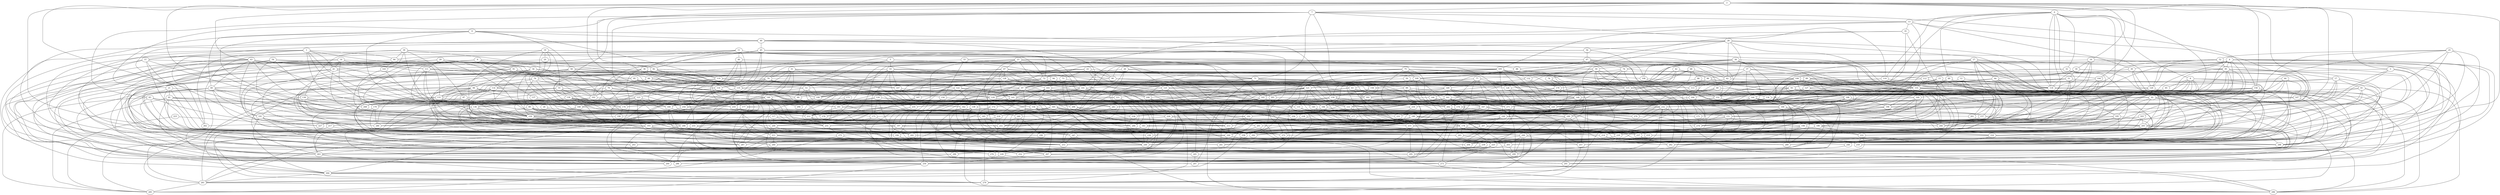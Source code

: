 graph G {
    "0";
    "1";
    "2";
    "3";
    "4";
    "5";
    "6";
    "7";
    "8";
    "9";
    "10";
    "11";
    "12";
    "13";
    "14";
    "15";
    "16";
    "17";
    "18";
    "19";
    "20";
    "21";
    "22";
    "23";
    "24";
    "25";
    "26";
    "27";
    "28";
    "29";
    "30";
    "31";
    "32";
    "33";
    "34";
    "35";
    "36";
    "37";
    "38";
    "39";
    "40";
    "41";
    "42";
    "43";
    "44";
    "45";
    "46";
    "47";
    "48";
    "49";
    "50";
    "51";
    "52";
    "53";
    "54";
    "55";
    "56";
    "57";
    "58";
    "59";
    "60";
    "61";
    "62";
    "63";
    "64";
    "65";
    "66";
    "67";
    "68";
    "69";
    "70";
    "71";
    "72";
    "73";
    "74";
    "75";
    "76";
    "77";
    "78";
    "79";
    "80";
    "81";
    "82";
    "83";
    "84";
    "85";
    "86";
    "87";
    "88";
    "89";
    "90";
    "91";
    "92";
    "93";
    "94";
    "95";
    "96";
    "97";
    "98";
    "99";
    "100";
    "101";
    "102";
    "103";
    "104";
    "105";
    "106";
    "107";
    "108";
    "109";
    "110";
    "111";
    "112";
    "113";
    "114";
    "115";
    "116";
    "117";
    "118";
    "119";
    "120";
    "121";
    "122";
    "123";
    "124";
    "125";
    "126";
    "127";
    "128";
    "129";
    "130";
    "131";
    "132";
    "133";
    "134";
    "135";
    "136";
    "137";
    "138";
    "139";
    "140";
    "141";
    "142";
    "143";
    "144";
    "145";
    "146";
    "147";
    "148";
    "149";
    "150";
    "151";
    "152";
    "153";
    "154";
    "155";
    "156";
    "157";
    "158";
    "159";
    "160";
    "161";
    "162";
    "163";
    "164";
    "165";
    "166";
    "167";
    "168";
    "169";
    "170";
    "171";
    "172";
    "173";
    "174";
    "175";
    "176";
    "177";
    "178";
    "179";
    "180";
    "181";
    "182";
    "183";
    "184";
    "185";
    "186";
    "187";
    "188";
    "189";
    "190";
    "191";
    "192";
    "193";
    "194";
    "195";
    "196";
    "197";
    "198";
    "199";
    "200";
    "201";
    "202";
    "203";
    "204";
    "205";
    "206";
    "207";
    "208";
    "209";
    "210";
    "211";
    "212";
    "213";
    "214";
    "215";
    "216";
    "217";
    "218";
    "219";
    "220";
    "221";
    "222";
    "223";
    "224";
    "225";
    "226";
    "227";
    "228";
    "229";
    "230";
    "231";
    "232";
    "233";
    "234";
    "235";
    "236";
    "237";
    "238";
    "239";
    "240";
    "241";
    "242";
    "243";
    "244";
    "245";
    "246";
    "247";
    "248";
    "249";
    "250";
    "251";
    "252";
    "253";
    "254";
    "255";
    "256";
    "257";
    "258";
    "259";
    "260";
    "261";
    "262";
    "263";
    "264";
    "265";
    "266";
    "267";
    "268";
    "269";
    "270";
    "271";
    "272";
    "273";
    "274";
    "275";
    "276";
    "277";
    "278";
    "279";
    "280";
    "281";
    "282";
    "283";
    "284";
    "285";
    "286";
    "287";
    "288";
    "289";
    "290";
    "291";
    "292";
    "293";
    "294";
    "295";
    "296";
    "297";
    "298";
    "299";
    "123" -- "254";
    "80" -- "185";
    "52" -- "114";
    "186" -- "222";
    "122" -- "153";
    "174" -- "192";
    "51" -- "148";
    "140" -- "255";
    "34" -- "115";
    "68" -- "92";
    "46" -- "105";
    "263" -- "279";
    "67" -- "273";
    "158" -- "159";
    "85" -- "198";
    "19" -- "59";
    "18" -- "51";
    "16" -- "182";
    "80" -- "212";
    "104" -- "151";
    "55" -- "271";
    "226" -- "249";
    "166" -- "289";
    "85" -- "239";
    "221" -- "252";
    "93" -- "177";
    "2" -- "3";
    "49" -- "251";
    "103" -- "154";
    "188" -- "277";
    "113" -- "238";
    "151" -- "296";
    "98" -- "233";
    "197" -- "242";
    "86" -- "113";
    "75" -- "211";
    "90" -- "239";
    "222" -- "291";
    "39" -- "138";
    "156" -- "239";
    "154" -- "267";
    "25" -- "272";
    "187" -- "212";
    "4" -- "154";
    "101" -- "279";
    "80" -- "197";
    "243" -- "296";
    "45" -- "230";
    "87" -- "295";
    "39" -- "72";
    "46" -- "177";
    "169" -- "242";
    "167" -- "256";
    "57" -- "82";
    "57" -- "217";
    "111" -- "112";
    "153" -- "192";
    "35" -- "149";
    "78" -- "272";
    "9" -- "119";
    "106" -- "220";
    "36" -- "141";
    "281" -- "285";
    "129" -- "244";
    "14" -- "170";
    "160" -- "212";
    "210" -- "242";
    "123" -- "263";
    "107" -- "129";
    "166" -- "242";
    "2" -- "255";
    "6" -- "161";
    "170" -- "280";
    "140" -- "283";
    "214" -- "282";
    "119" -- "122";
    "103" -- "253";
    "11" -- "82";
    "85" -- "195";
    "102" -- "281";
    "127" -- "174";
    "148" -- "257";
    "2" -- "7";
    "232" -- "290";
    "22" -- "200";
    "100" -- "243";
    "67" -- "229";
    "63" -- "246";
    "101" -- "210";
    "149" -- "153";
    "43" -- "111";
    "72" -- "258";
    "14" -- "131";
    "185" -- "251";
    "73" -- "249";
    "125" -- "244";
    "176" -- "190";
    "128" -- "254";
    "98" -- "170";
    "97" -- "244";
    "1" -- "136";
    "53" -- "218";
    "26" -- "170";
    "49" -- "275";
    "56" -- "67";
    "195" -- "237";
    "109" -- "135";
    "197" -- "287";
    "146" -- "202";
    "151" -- "228";
    "167" -- "291";
    "92" -- "220";
    "191" -- "293";
    "31" -- "270";
    "144" -- "210";
    "45" -- "116";
    "34" -- "79";
    "108" -- "239";
    "16" -- "281";
    "101" -- "229";
    "28" -- "118";
    "7" -- "140";
    "126" -- "242";
    "180" -- "233";
    "105" -- "204";
    "55" -- "260";
    "260" -- "286";
    "93" -- "162";
    "36" -- "286";
    "52" -- "289";
    "58" -- "107";
    "96" -- "222";
    "223" -- "285";
    "37" -- "144";
    "232" -- "295";
    "10" -- "199";
    "149" -- "230";
    "117" -- "264";
    "120" -- "288";
    "247" -- "253";
    "53" -- "69";
    "160" -- "259";
    "142" -- "232";
    "4" -- "139";
    "18" -- "147";
    "97" -- "279";
    "8" -- "218";
    "150" -- "197";
    "83" -- "160";
    "44" -- "259";
    "8" -- "298";
    "232" -- "238";
    "179" -- "221";
    "10" -- "106";
    "29" -- "34";
    "159" -- "258";
    "186" -- "224";
    "4" -- "30";
    "46" -- "265";
    "117" -- "229";
    "52" -- "120";
    "11" -- "46";
    "154" -- "213";
    "139" -- "231";
    "90" -- "126";
    "233" -- "286";
    "21" -- "236";
    "65" -- "144";
    "80" -- "193";
    "28" -- "62";
    "91" -- "95";
    "147" -- "259";
    "76" -- "208";
    "88" -- "109";
    "126" -- "257";
    "140" -- "246";
    "23" -- "281";
    "3" -- "157";
    "58" -- "177";
    "43" -- "254";
    "104" -- "235";
    "17" -- "97";
    "71" -- "169";
    "102" -- "185";
    "16" -- "72";
    "43" -- "203";
    "16" -- "268";
    "197" -- "295";
    "59" -- "264";
    "168" -- "230";
    "35" -- "93";
    "19" -- "228";
    "8" -- "232";
    "36" -- "119";
    "31" -- "79";
    "23" -- "213";
    "85" -- "139";
    "178" -- "244";
    "154" -- "292";
    "144" -- "228";
    "81" -- "207";
    "149" -- "189";
    "14" -- "66";
    "212" -- "251";
    "240" -- "296";
    "17" -- "259";
    "42" -- "129";
    "188" -- "284";
    "105" -- "184";
    "17" -- "231";
    "56" -- "108";
    "139" -- "297";
    "16" -- "18";
    "58" -- "179";
    "240" -- "251";
    "211" -- "260";
    "148" -- "189";
    "200" -- "297";
    "140" -- "263";
    "12" -- "232";
    "239" -- "252";
    "71" -- "99";
    "164" -- "197";
    "27" -- "158";
    "98" -- "131";
    "0" -- "49";
    "226" -- "246";
    "167" -- "247";
    "1" -- "262";
    "62" -- "181";
    "263" -- "269";
    "0" -- "148";
    "130" -- "168";
    "38" -- "237";
    "124" -- "206";
    "134" -- "263";
    "226" -- "265";
    "103" -- "148";
    "81" -- "291";
    "175" -- "267";
    "7" -- "156";
    "189" -- "282";
    "82" -- "96";
    "145" -- "157";
    "74" -- "298";
    "23" -- "240";
    "64" -- "236";
    "218" -- "289";
    "165" -- "213";
    "34" -- "136";
    "4" -- "203";
    "141" -- "154";
    "111" -- "154";
    "93" -- "188";
    "205" -- "285";
    "77" -- "275";
    "267" -- "286";
    "125" -- "141";
    "115" -- "187";
    "149" -- "161";
    "29" -- "190";
    "72" -- "171";
    "37" -- "214";
    "44" -- "266";
    "74" -- "104";
    "64" -- "115";
    "130" -- "177";
    "176" -- "279";
    "51" -- "93";
    "38" -- "108";
    "48" -- "199";
    "138" -- "251";
    "174" -- "256";
    "121" -- "249";
    "121" -- "251";
    "81" -- "139";
    "109" -- "186";
    "7" -- "83";
    "205" -- "236";
    "112" -- "155";
    "170" -- "264";
    "34" -- "263";
    "17" -- "266";
    "79" -- "246";
    "174" -- "288";
    "28" -- "287";
    "95" -- "131";
    "18" -- "218";
    "16" -- "208";
    "246" -- "252";
    "59" -- "229";
    "38" -- "282";
    "250" -- "264";
    "52" -- "59";
    "107" -- "183";
    "4" -- "132";
    "43" -- "152";
    "97" -- "153";
    "123" -- "176";
    "144" -- "160";
    "99" -- "250";
    "214" -- "289";
    "123" -- "260";
    "64" -- "281";
    "39" -- "87";
    "28" -- "184";
    "138" -- "269";
    "57" -- "267";
    "60" -- "215";
    "154" -- "240";
    "9" -- "278";
    "58" -- "151";
    "238" -- "262";
    "6" -- "268";
    "32" -- "196";
    "233" -- "272";
    "130" -- "295";
    "55" -- "102";
    "4" -- "120";
    "165" -- "269";
    "165" -- "193";
    "224" -- "288";
    "20" -- "263";
    "69" -- "278";
    "209" -- "290";
    "173" -- "212";
    "74" -- "230";
    "158" -- "274";
    "130" -- "213";
    "132" -- "220";
    "61" -- "200";
    "71" -- "296";
    "114" -- "287";
    "78" -- "148";
    "168" -- "189";
    "0" -- "13";
    "121" -- "160";
    "9" -- "40";
    "43" -- "184";
    "25" -- "253";
    "209" -- "247";
    "159" -- "166";
    "4" -- "213";
    "221" -- "249";
    "75" -- "115";
    "70" -- "154";
    "207" -- "242";
    "29" -- "137";
    "133" -- "189";
    "33" -- "189";
    "164" -- "289";
    "209" -- "211";
    "244" -- "287";
    "139" -- "225";
    "1" -- "66";
    "211" -- "263";
    "191" -- "292";
    "161" -- "205";
    "31" -- "255";
    "197" -- "200";
    "121" -- "142";
    "58" -- "76";
    "122" -- "283";
    "228" -- "291";
    "148" -- "216";
    "23" -- "164";
    "55" -- "265";
    "38" -- "231";
    "198" -- "222";
    "83" -- "217";
    "23" -- "241";
    "196" -- "248";
    "211" -- "253";
    "139" -- "191";
    "60" -- "148";
    "128" -- "184";
    "31" -- "153";
    "0" -- "113";
    "27" -- "127";
    "97" -- "130";
    "77" -- "282";
    "49" -- "189";
    "170" -- "298";
    "23" -- "142";
    "100" -- "219";
    "144" -- "166";
    "13" -- "30";
    "254" -- "270";
    "171" -- "274";
    "22" -- "294";
    "90" -- "256";
    "173" -- "227";
    "106" -- "298";
    "58" -- "287";
    "68" -- "168";
    "221" -- "268";
    "8" -- "65";
    "191" -- "264";
    "9" -- "295";
    "110" -- "237";
    "125" -- "201";
    "199" -- "287";
    "37" -- "62";
    "234" -- "250";
    "127" -- "152";
    "54" -- "194";
    "232" -- "284";
    "155" -- "213";
    "10" -- "206";
    "119" -- "144";
    "23" -- "250";
    "49" -- "118";
    "6" -- "250";
    "50" -- "99";
    "96" -- "101";
    "275" -- "291";
    "120" -- "257";
    "181" -- "215";
    "225" -- "263";
    "92" -- "289";
    "143" -- "181";
    "159" -- "231";
    "66" -- "193";
    "208" -- "236";
    "0" -- "32";
    "157" -- "183";
    "211" -- "245";
    "18" -- "118";
    "96" -- "220";
    "129" -- "133";
    "238" -- "264";
    "203" -- "228";
    "228" -- "250";
    "75" -- "109";
    "177" -- "256";
    "156" -- "236";
    "70" -- "102";
    "147" -- "170";
    "164" -- "267";
    "186" -- "214";
    "71" -- "207";
    "1" -- "287";
    "139" -- "243";
    "21" -- "210";
    "67" -- "88";
    "84" -- "88";
    "79" -- "235";
    "63" -- "259";
    "148" -- "260";
    "27" -- "215";
    "42" -- "202";
    "123" -- "279";
    "187" -- "209";
    "121" -- "140";
    "165" -- "240";
    "76" -- "237";
    "267" -- "273";
    "75" -- "216";
    "10" -- "175";
    "37" -- "72";
    "50" -- "102";
    "90" -- "113";
    "105" -- "159";
    "41" -- "268";
    "82" -- "277";
    "68" -- "229";
    "155" -- "296";
    "59" -- "183";
    "4" -- "198";
    "21" -- "81";
    "105" -- "208";
    "112" -- "179";
    "131" -- "213";
    "41" -- "206";
    "97" -- "278";
    "5" -- "94";
    "250" -- "285";
    "99" -- "278";
    "8" -- "277";
    "111" -- "151";
    "17" -- "196";
    "4" -- "228";
    "51" -- "219";
    "152" -- "185";
    "19" -- "238";
    "55" -- "258";
    "85" -- "96";
    "102" -- "230";
    "119" -- "160";
    "40" -- "262";
    "44" -- "204";
    "193" -- "281";
    "67" -- "74";
    "6" -- "160";
    "165" -- "180";
    "131" -- "288";
    "85" -- "203";
    "75" -- "108";
    "95" -- "101";
    "66" -- "153";
    "60" -- "243";
    "77" -- "176";
    "47" -- "244";
    "210" -- "278";
    "51" -- "251";
    "213" -- "258";
    "66" -- "101";
    "71" -- "217";
    "117" -- "209";
    "55" -- "130";
    "193" -- "298";
    "109" -- "191";
    "39" -- "84";
    "105" -- "132";
    "179" -- "266";
    "121" -- "178";
    "182" -- "292";
    "5" -- "53";
    "35" -- "213";
    "236" -- "249";
    "14" -- "41";
    "64" -- "282";
    "121" -- "263";
    "38" -- "261";
    "26" -- "71";
    "52" -- "259";
    "237" -- "248";
    "189" -- "269";
    "133" -- "198";
    "44" -- "244";
    "28" -- "77";
    "64" -- "211";
    "12" -- "178";
    "217" -- "281";
    "74" -- "251";
    "61" -- "92";
    "89" -- "291";
    "11" -- "125";
    "219" -- "225";
    "32" -- "112";
    "21" -- "204";
    "76" -- "168";
    "67" -- "172";
    "124" -- "181";
    "160" -- "225";
    "174" -- "269";
    "47" -- "139";
    "169" -- "197";
    "94" -- "97";
    "57" -- "252";
    "100" -- "292";
    "53" -- "160";
    "155" -- "261";
    "166" -- "295";
    "122" -- "249";
    "5" -- "10";
    "109" -- "174";
    "154" -- "260";
    "45" -- "120";
    "9" -- "58";
    "52" -- "146";
    "96" -- "199";
    "15" -- "151";
    "224" -- "248";
    "163" -- "205";
    "106" -- "180";
    "114" -- "263";
    "68" -- "270";
    "103" -- "249";
    "24" -- "226";
    "157" -- "205";
    "25" -- "287";
    "192" -- "284";
    "51" -- "155";
    "184" -- "195";
    "0" -- "118";
    "161" -- "162";
    "55" -- "100";
    "189" -- "228";
    "83" -- "285";
    "130" -- "277";
    "46" -- "233";
    "0" -- "271";
    "17" -- "118";
    "149" -- "283";
    "36" -- "70";
    "122" -- "139";
    "234" -- "251";
    "66" -- "120";
    "122" -- "142";
    "215" -- "219";
    "202" -- "273";
    "180" -- "227";
    "18" -- "112";
    "2" -- "135";
    "9" -- "159";
    "11" -- "299";
    "36" -- "228";
    "158" -- "203";
    "142" -- "297";
    "283" -- "298";
    "83" -- "254";
    "45" -- "84";
    "38" -- "74";
    "195" -- "247";
    "6" -- "91";
    "134" -- "197";
    "275" -- "285";
    "185" -- "247";
    "26" -- "109";
    "29" -- "264";
    "114" -- "233";
    "3" -- "288";
    "80" -- "229";
    "16" -- "17";
    "109" -- "237";
    "166" -- "288";
    "109" -- "220";
    "182" -- "202";
    "27" -- "157";
    "59" -- "200";
    "2" -- "196";
    "140" -- "167";
    "118" -- "296";
    "168" -- "251";
    "51" -- "53";
    "112" -- "205";
    "99" -- "146";
    "1" -- "172";
    "101" -- "141";
    "100" -- "207";
    "139" -- "288";
    "188" -- "196";
    "189" -- "193";
    "7" -- "215";
    "69" -- "190";
    "247" -- "296";
    "235" -- "273";
    "98" -- "150";
    "131" -- "212";
    "201" -- "241";
    "224" -- "293";
    "167" -- "255";
    "81" -- "285";
    "85" -- "270";
    "183" -- "194";
    "127" -- "129";
    "64" -- "224";
    "106" -- "225";
    "40" -- "264";
    "3" -- "183";
    "124" -- "230";
    "152" -- "282";
    "83" -- "242";
    "92" -- "274";
    "172" -- "253";
    "218" -- "255";
    "23" -- "178";
    "128" -- "131";
    "28" -- "198";
    "77" -- "97";
    "258" -- "264";
    "30" -- "64";
    "48" -- "270";
    "151" -- "217";
    "96" -- "152";
    "93" -- "136";
    "52" -- "203";
    "89" -- "258";
    "209" -- "249";
    "5" -- "90";
    "223" -- "227";
    "14" -- "129";
    "255" -- "275";
    "121" -- "214";
    "31" -- "211";
    "59" -- "296";
    "72" -- "149";
    "180" -- "193";
    "47" -- "102";
    "37" -- "271";
    "87" -- "251";
    "22" -- "203";
    "61" -- "205";
    "89" -- "152";
    "229" -- "239";
    "91" -- "162";
    "4" -- "85";
    "91" -- "246";
    "43" -- "191";
    "30" -- "260";
    "31" -- "247";
    "62" -- "297";
    "129" -- "172";
    "116" -- "254";
    "147" -- "176";
    "26" -- "185";
    "50" -- "152";
    "103" -- "129";
    "64" -- "212";
    "30" -- "229";
    "39" -- "210";
    "38" -- "79";
    "70" -- "162";
    "57" -- "230";
    "220" -- "225";
    "60" -- "209";
    "202" -- "257";
    "6" -- "212";
    "82" -- "141";
    "72" -- "196";
    "119" -- "205";
    "63" -- "69";
    "28" -- "56";
    "78" -- "179";
    "155" -- "286";
    "210" -- "261";
    "110" -- "125";
    "13" -- "129";
    "265" -- "296";
    "162" -- "295";
    "161" -- "209";
    "40" -- "206";
    "206" -- "243";
    "0" -- "151";
    "25" -- "52";
    "230" -- "255";
    "92" -- "292";
    "144" -- "237";
    "159" -- "178";
    "225" -- "245";
    "141" -- "165";
    "101" -- "208";
    "127" -- "266";
    "27" -- "85";
    "15" -- "229";
    "105" -- "245";
    "75" -- "259";
    "194" -- "241";
    "18" -- "106";
    "27" -- "266";
    "52" -- "109";
    "29" -- "297";
    "31" -- "209";
    "85" -- "207";
    "46" -- "62";
    "22" -- "73";
    "109" -- "121";
    "106" -- "113";
    "179" -- "230";
    "4" -- "252";
    "20" -- "192";
    "34" -- "114";
    "208" -- "214";
    "76" -- "114";
    "103" -- "172";
    "156" -- "175";
    "53" -- "175";
    "14" -- "249";
    "1" -- "84";
    "162" -- "292";
    "8" -- "272";
    "87" -- "236";
    "11" -- "281";
    "11" -- "36";
    "37" -- "295";
    "13" -- "171";
    "77" -- "255";
    "41" -- "290";
    "73" -- "159";
    "225" -- "295";
    "48" -- "86";
    "76" -- "123";
    "14" -- "228";
    "45" -- "204";
    "84" -- "143";
    "7" -- "71";
    "222" -- "259";
    "106" -- "115";
    "271" -- "299";
    "161" -- "177";
    "32" -- "219";
    "57" -- "258";
    "38" -- "66";
    "2" -- "156";
    "225" -- "273";
    "63" -- "220";
    "19" -- "20";
    "79" -- "211";
    "3" -- "89";
    "2" -- "104";
    "67" -- "115";
    "24" -- "236";
    "2" -- "257";
    "118" -- "152";
    "91" -- "193";
    "124" -- "242";
    "111" -- "230";
    "4" -- "266";
    "39" -- "262";
    "261" -- "299";
    "206" -- "234";
    "22" -- "122";
    "11" -- "131";
    "192" -- "213";
    "195" -- "215";
    "123" -- "284";
    "32" -- "258";
    "82" -- "199";
    "11" -- "72";
    "265" -- "290";
    "132" -- "149";
    "7" -- "110";
    "1" -- "41";
    "59" -- "119";
    "6" -- "103";
    "89" -- "100";
    "86" -- "199";
    "55" -- "69";
    "86" -- "134";
    "134" -- "254";
    "202" -- "270";
    "188" -- "274";
    "195" -- "253";
    "28" -- "268";
    "88" -- "232";
    "132" -- "200";
    "148" -- "153";
    "13" -- "105";
    "105" -- "157";
    "188" -- "220";
    "128" -- "158";
    "200" -- "203";
    "122" -- "150";
    "79" -- "182";
    "93" -- "247";
    "175" -- "197";
    "54" -- "269";
    "86" -- "171";
    "180" -- "186";
    "54" -- "129";
    "7" -- "130";
    "173" -- "181";
    "27" -- "225";
    "124" -- "183";
    "169" -- "266";
    "210" -- "240";
    "63" -- "146";
    "81" -- "242";
    "124" -- "175";
    "79" -- "107";
    "120" -- "136";
    "142" -- "234";
    "217" -- "247";
    "108" -- "289";
    "193" -- "253";
    "8" -- "162";
    "31" -- "235";
    "71" -- "121";
    "156" -- "164";
    "161" -- "167";
    "15" -- "195";
    "29" -- "269";
    "80" -- "256";
    "216" -- "240";
    "61" -- "147";
    "146" -- "174";
    "205" -- "237";
    "125" -- "263";
    "34" -- "116";
    "43" -- "62";
    "10" -- "107";
    "156" -- "265";
    "232" -- "234";
    "215" -- "276";
    "75" -- "272";
    "155" -- "161";
    "79" -- "116";
    "40" -- "213";
    "43" -- "60";
    "73" -- "206";
    "4" -- "291";
    "34" -- "272";
    "1" -- "290";
    "10" -- "289";
    "130" -- "220";
    "29" -- "201";
    "104" -- "121";
    "81" -- "237";
    "0" -- "8";
    "102" -- "136";
    "154" -- "228";
    "85" -- "163";
    "92" -- "299";
    "27" -- "134";
    "2" -- "226";
    "237" -- "282";
    "141" -- "293";
    "42" -- "96";
    "152" -- "202";
    "36" -- "208";
    "52" -- "85";
    "54" -- "151";
    "140" -- "294";
    "60" -- "253";
    "172" -- "257";
    "97" -- "141";
    "77" -- "192";
    "175" -- "209";
    "116" -- "221";
    "212" -- "255";
    "152" -- "177";
    "23" -- "237";
    "45" -- "101";
    "110" -- "174";
    "177" -- "286";
    "122" -- "273";
    "94" -- "147";
    "40" -- "57";
    "44" -- "233";
    "0" -- "152";
    "149" -- "199";
    "47" -- "158";
    "193" -- "272";
    "114" -- "280";
    "181" -- "253";
    "149" -- "299";
    "91" -- "132";
    "159" -- "241";
    "93" -- "266";
    "15" -- "158";
    "98" -- "174";
    "165" -- "192";
    "34" -- "53";
    "9" -- "60";
    "183" -- "292";
    "125" -- "208";
    "70" -- "193";
    "198" -- "243";
    "135" -- "250";
    "5" -- "41";
    "249" -- "290";
    "264" -- "279";
    "87" -- "184";
    "29" -- "111";
    "232" -- "258";
    "128" -- "145";
    "161" -- "184";
    "167" -- "250";
    "168" -- "286";
    "80" -- "263";
    "178" -- "243";
    "148" -- "279";
    "181" -- "212";
    "0" -- "110";
    "13" -- "35";
    "111" -- "199";
    "1" -- "210";
    "82" -- "191";
    "143" -- "284";
    "177" -- "267";
    "200" -- "204";
    "105" -- "142";
    "22" -- "90";
    "27" -- "64";
    "38" -- "126";
    "254" -- "285";
    "281" -- "296";
    "239" -- "276";
    "136" -- "289";
    "47" -- "93";
    "137" -- "278";
    "100" -- "244";
    "104" -- "153";
    "178" -- "225";
    "116" -- "162";
    "56" -- "69";
    "25" -- "265";
    "126" -- "148";
    "240" -- "290";
    "2" -- "43";
    "40" -- "198";
    "191" -- "280";
    "163" -- "207";
    "186" -- "200";
    "43" -- "297";
    "159" -- "210";
    "149" -- "246";
    "40" -- "45";
    "74" -- "254";
    "257" -- "279";
    "48" -- "231";
    "198" -- "249";
    "128" -- "224";
    "39" -- "143";
    "99" -- "167";
    "188" -- "283";
    "43" -- "138";
    "216" -- "231";
    "178" -- "229";
    "41" -- "191";
    "7" -- "13";
    "117" -- "198";
    "218" -- "251";
    "136" -- "219";
    "71" -- "202";
    "106" -- "224";
    "72" -- "267";
    "144" -- "235";
    "137" -- "210";
    "47" -- "187";
    "25" -- "151";
    "67" -- "111";
    "203" -- "299";
    "129" -- "194";
    "246" -- "275";
    "44" -- "103";
    "87" -- "266";
    "10" -- "200";
    "183" -- "253";
    "207" -- "229";
    "6" -- "227";
    "23" -- "267";
    "167" -- "171";
    "35" -- "40";
    "101" -- "251";
    "33" -- "58";
    "61" -- "288";
    "11" -- "271";
    "47" -- "128";
    "138" -- "176";
    "172" -- "218";
    "60" -- "228";
    "200" -- "299";
    "93" -- "131";
    "47" -- "125";
    "95" -- "208";
    "77" -- "100";
    "42" -- "63";
    "25" -- "288";
    "59" -- "256";
    "6" -- "177";
    "56" -- "60";
    "61" -- "244";
    "9" -- "181";
    "59" -- "78";
    "58" -- "297";
    "208" -- "269";
    "116" -- "280";
    "131" -- "251";
    "20" -- "82";
    "80" -- "218";
    "99" -- "241";
    "195" -- "292";
    "215" -- "295";
    "19" -- "266";
    "81" -- "268";
    "8" -- "169";
    "205" -- "269";
    "178" -- "248";
    "82" -- "89";
    "54" -- "111";
    "82" -- "118";
    "2" -- "199";
    "15" -- "167";
    "12" -- "118";
    "89" -- "226";
    "103" -- "218";
    "129" -- "166";
    "76" -- "80";
    "135" -- "202";
    "10" -- "138";
    "3" -- "279";
    "60" -- "197";
    "184" -- "226";
    "138" -- "270";
    "38" -- "155";
    "17" -- "61";
    "141" -- "250";
    "43" -- "263";
    "136" -- "239";
    "145" -- "215";
    "79" -- "238";
    "93" -- "186";
    "60" -- "250";
    "155" -- "222";
    "53" -- "199";
    "109" -- "286";
    "130" -- "175";
    "165" -- "292";
    "153" -- "229";
    "144" -- "154";
    "131" -- "228";
    "23" -- "47";
    "52" -- "295";
    "180" -- "237";
    "201" -- "274";
    "8" -- "296";
    "109" -- "113";
    "2" -- "153";
    "115" -- "188";
    "71" -- "245";
    "79" -- "123";
    "64" -- "189";
    "220" -- "277";
    "133" -- "277";
    "150" -- "165";
    "41" -- "90";
    "213" -- "244";
    "1" -- "57";
    "26" -- "284";
    "71" -- "284";
    "10" -- "63";
    "164" -- "202";
    "230" -- "259";
    "28" -- "33";
    "191" -- "276";
    "264" -- "281";
    "72" -- "280";
    "248" -- "267";
    "22" -- "71";
    "136" -- "203";
    "184" -- "299";
    "78" -- "192";
    "91" -- "98";
    "2" -- "16";
    "83" -- "276";
    "114" -- "230";
    "130" -- "176";
    "163" -- "243";
    "115" -- "258";
    "107" -- "187";
    "7" -- "21";
    "114" -- "246";
    "79" -- "252";
    "84" -- "293";
    "12" -- "255";
    "2" -- "258";
    "244" -- "296";
    "169" -- "210";
    "32" -- "201";
    "136" -- "230";
    "67" -- "101";
    "134" -- "165";
    "196" -- "270";
    "27" -- "90";
    "145" -- "151";
    "212" -- "266";
    "151" -- "178";
    "120" -- "247";
    "206" -- "231";
    "166" -- "175";
    "221" -- "226";
    "146" -- "271";
    "49" -- "182";
    "58" -- "246";
    "163" -- "186";
    "113" -- "152";
    "75" -- "202";
    "105" -- "220";
    "19" -- "284";
    "91" -- "97";
    "15" -- "274";
    "42" -- "166";
    "127" -- "297";
    "240" -- "298";
    "21" -- "237";
    "77" -- "125";
    "98" -- "254";
    "196" -- "226";
    "95" -- "135";
    "155" -- "176";
    "39" -- "102";
    "114" -- "129";
    "154" -- "284";
    "73" -- "103";
    "45" -- "152";
    "6" -- "230";
    "41" -- "269";
    "142" -- "145";
    "123" -- "298";
    "48" -- "68";
    "232" -- "274";
    "245" -- "297";
    "70" -- "176";
    "33" -- "150";
    "54" -- "183";
    "194" -- "239";
    "19" -- "55";
    "96" -- "273";
    "23" -- "135";
    "22" -- "168";
    "89" -- "155";
    "200" -- "257";
    "207" -- "253";
    "98" -- "245";
    "13" -- "147";
    "114" -- "182";
    "198" -- "257";
    "27" -- "248";
}